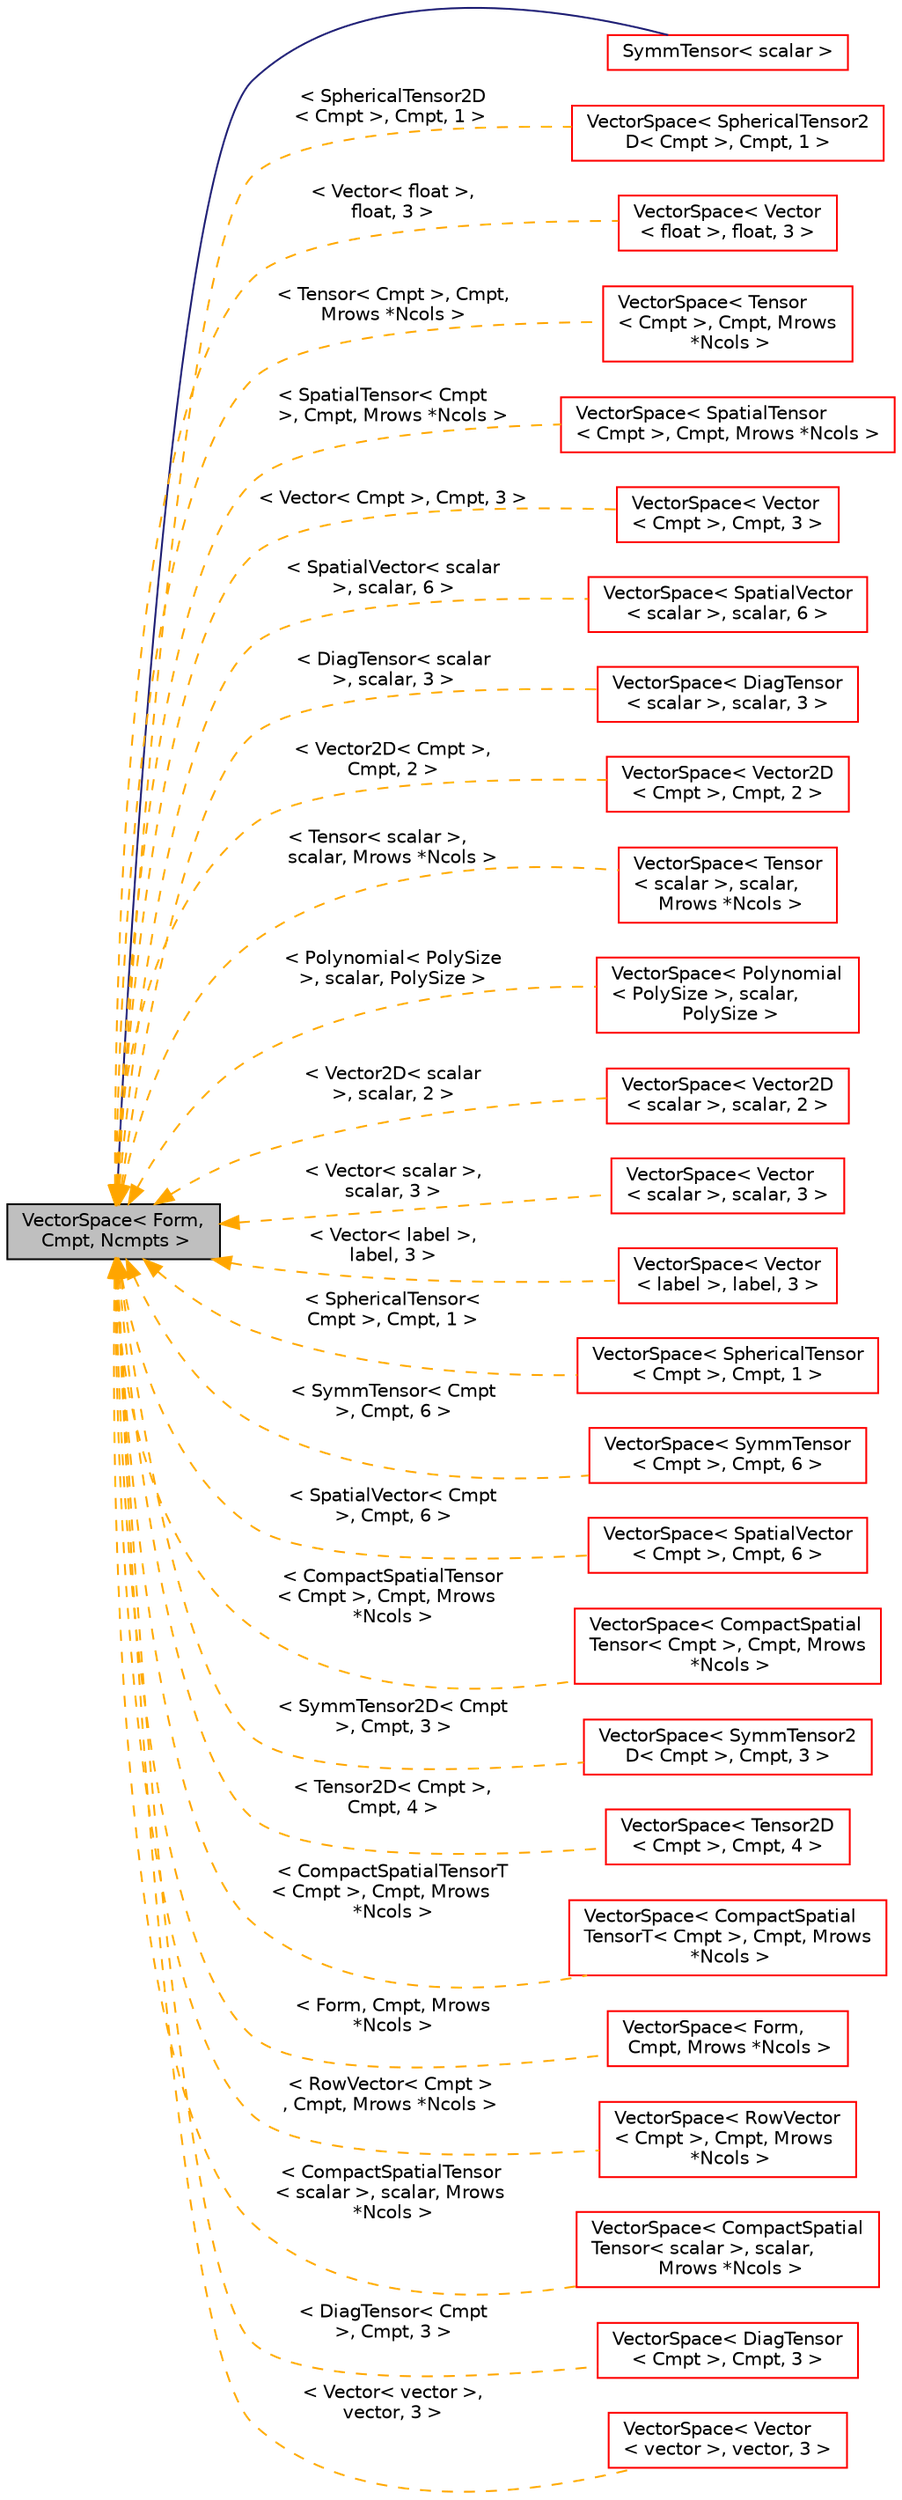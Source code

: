 digraph "VectorSpace&lt; Form, Cmpt, Ncmpts &gt;"
{
  bgcolor="transparent";
  edge [fontname="Helvetica",fontsize="10",labelfontname="Helvetica",labelfontsize="10"];
  node [fontname="Helvetica",fontsize="10",shape=record];
  rankdir="LR";
  Node1 [label="VectorSpace\< Form,\l Cmpt, Ncmpts \>",height=0.2,width=0.4,color="black", fillcolor="grey75", style="filled", fontcolor="black"];
  Node1 -> Node2 [dir="back",color="midnightblue",fontsize="10",style="solid",fontname="Helvetica"];
  Node2 [label="SymmTensor\< scalar \>",height=0.2,width=0.4,color="red",URL="$a02612.html"];
  Node1 -> Node3 [dir="back",color="orange",fontsize="10",style="dashed",label=" \< SphericalTensor2D\l\< Cmpt \>, Cmpt, 1 \>" ,fontname="Helvetica"];
  Node3 [label="VectorSpace\< SphericalTensor2\lD\< Cmpt \>, Cmpt, 1 \>",height=0.2,width=0.4,color="red",URL="$a02889.html"];
  Node1 -> Node4 [dir="back",color="orange",fontsize="10",style="dashed",label=" \< Vector\< float \>,\l float, 3 \>" ,fontname="Helvetica"];
  Node4 [label="VectorSpace\< Vector\l\< float \>, float, 3 \>",height=0.2,width=0.4,color="red",URL="$a02889.html"];
  Node1 -> Node5 [dir="back",color="orange",fontsize="10",style="dashed",label=" \< Tensor\< Cmpt \>, Cmpt,\l Mrows *Ncols \>" ,fontname="Helvetica"];
  Node5 [label="VectorSpace\< Tensor\l\< Cmpt \>, Cmpt, Mrows\l *Ncols \>",height=0.2,width=0.4,color="red",URL="$a02889.html"];
  Node1 -> Node6 [dir="back",color="orange",fontsize="10",style="dashed",label=" \< SpatialTensor\< Cmpt\l \>, Cmpt, Mrows *Ncols \>" ,fontname="Helvetica"];
  Node6 [label="VectorSpace\< SpatialTensor\l\< Cmpt \>, Cmpt, Mrows *Ncols \>",height=0.2,width=0.4,color="red",URL="$a02889.html"];
  Node1 -> Node7 [dir="back",color="orange",fontsize="10",style="dashed",label=" \< Vector\< Cmpt \>, Cmpt, 3 \>" ,fontname="Helvetica"];
  Node7 [label="VectorSpace\< Vector\l\< Cmpt \>, Cmpt, 3 \>",height=0.2,width=0.4,color="red",URL="$a02889.html"];
  Node1 -> Node8 [dir="back",color="orange",fontsize="10",style="dashed",label=" \< SpatialVector\< scalar\l \>, scalar, 6 \>" ,fontname="Helvetica"];
  Node8 [label="VectorSpace\< SpatialVector\l\< scalar \>, scalar, 6 \>",height=0.2,width=0.4,color="red",URL="$a02889.html"];
  Node1 -> Node9 [dir="back",color="orange",fontsize="10",style="dashed",label=" \< DiagTensor\< scalar\l \>, scalar, 3 \>" ,fontname="Helvetica"];
  Node9 [label="VectorSpace\< DiagTensor\l\< scalar \>, scalar, 3 \>",height=0.2,width=0.4,color="red",URL="$a02889.html"];
  Node1 -> Node10 [dir="back",color="orange",fontsize="10",style="dashed",label=" \< Vector2D\< Cmpt \>,\l Cmpt, 2 \>" ,fontname="Helvetica"];
  Node10 [label="VectorSpace\< Vector2D\l\< Cmpt \>, Cmpt, 2 \>",height=0.2,width=0.4,color="red",URL="$a02889.html"];
  Node1 -> Node11 [dir="back",color="orange",fontsize="10",style="dashed",label=" \< Tensor\< scalar \>,\l scalar, Mrows *Ncols \>" ,fontname="Helvetica"];
  Node11 [label="VectorSpace\< Tensor\l\< scalar \>, scalar,\l Mrows *Ncols \>",height=0.2,width=0.4,color="red",URL="$a02889.html"];
  Node1 -> Node12 [dir="back",color="orange",fontsize="10",style="dashed",label=" \< Polynomial\< PolySize\l \>, scalar, PolySize \>" ,fontname="Helvetica"];
  Node12 [label="VectorSpace\< Polynomial\l\< PolySize \>, scalar,\l PolySize \>",height=0.2,width=0.4,color="red",URL="$a02889.html"];
  Node1 -> Node13 [dir="back",color="orange",fontsize="10",style="dashed",label=" \< Vector2D\< scalar\l \>, scalar, 2 \>" ,fontname="Helvetica"];
  Node13 [label="VectorSpace\< Vector2D\l\< scalar \>, scalar, 2 \>",height=0.2,width=0.4,color="red",URL="$a02889.html"];
  Node1 -> Node14 [dir="back",color="orange",fontsize="10",style="dashed",label=" \< Vector\< scalar \>,\l scalar, 3 \>" ,fontname="Helvetica"];
  Node14 [label="VectorSpace\< Vector\l\< scalar \>, scalar, 3 \>",height=0.2,width=0.4,color="red",URL="$a02889.html"];
  Node1 -> Node15 [dir="back",color="orange",fontsize="10",style="dashed",label=" \< Vector\< label \>,\l label, 3 \>" ,fontname="Helvetica"];
  Node15 [label="VectorSpace\< Vector\l\< label \>, label, 3 \>",height=0.2,width=0.4,color="red",URL="$a02889.html"];
  Node1 -> Node16 [dir="back",color="orange",fontsize="10",style="dashed",label=" \< SphericalTensor\<\l Cmpt \>, Cmpt, 1 \>" ,fontname="Helvetica"];
  Node16 [label="VectorSpace\< SphericalTensor\l\< Cmpt \>, Cmpt, 1 \>",height=0.2,width=0.4,color="red",URL="$a02889.html"];
  Node1 -> Node17 [dir="back",color="orange",fontsize="10",style="dashed",label=" \< SymmTensor\< Cmpt\l \>, Cmpt, 6 \>" ,fontname="Helvetica"];
  Node17 [label="VectorSpace\< SymmTensor\l\< Cmpt \>, Cmpt, 6 \>",height=0.2,width=0.4,color="red",URL="$a02889.html"];
  Node1 -> Node18 [dir="back",color="orange",fontsize="10",style="dashed",label=" \< SpatialVector\< Cmpt\l \>, Cmpt, 6 \>" ,fontname="Helvetica"];
  Node18 [label="VectorSpace\< SpatialVector\l\< Cmpt \>, Cmpt, 6 \>",height=0.2,width=0.4,color="red",URL="$a02889.html"];
  Node1 -> Node19 [dir="back",color="orange",fontsize="10",style="dashed",label=" \< CompactSpatialTensor\l\< Cmpt \>, Cmpt, Mrows\l *Ncols \>" ,fontname="Helvetica"];
  Node19 [label="VectorSpace\< CompactSpatial\lTensor\< Cmpt \>, Cmpt, Mrows\l *Ncols \>",height=0.2,width=0.4,color="red",URL="$a02889.html"];
  Node1 -> Node20 [dir="back",color="orange",fontsize="10",style="dashed",label=" \< SymmTensor2D\< Cmpt\l \>, Cmpt, 3 \>" ,fontname="Helvetica"];
  Node20 [label="VectorSpace\< SymmTensor2\lD\< Cmpt \>, Cmpt, 3 \>",height=0.2,width=0.4,color="red",URL="$a02889.html"];
  Node1 -> Node21 [dir="back",color="orange",fontsize="10",style="dashed",label=" \< Tensor2D\< Cmpt \>,\l Cmpt, 4 \>" ,fontname="Helvetica"];
  Node21 [label="VectorSpace\< Tensor2D\l\< Cmpt \>, Cmpt, 4 \>",height=0.2,width=0.4,color="red",URL="$a02889.html"];
  Node1 -> Node22 [dir="back",color="orange",fontsize="10",style="dashed",label=" \< CompactSpatialTensorT\l\< Cmpt \>, Cmpt, Mrows\l *Ncols \>" ,fontname="Helvetica"];
  Node22 [label="VectorSpace\< CompactSpatial\lTensorT\< Cmpt \>, Cmpt, Mrows\l *Ncols \>",height=0.2,width=0.4,color="red",URL="$a02889.html"];
  Node1 -> Node23 [dir="back",color="orange",fontsize="10",style="dashed",label=" \< Form, Cmpt, Mrows\l *Ncols \>" ,fontname="Helvetica"];
  Node23 [label="VectorSpace\< Form,\l Cmpt, Mrows *Ncols \>",height=0.2,width=0.4,color="red",URL="$a02889.html"];
  Node1 -> Node24 [dir="back",color="orange",fontsize="10",style="dashed",label=" \< RowVector\< Cmpt \>\l, Cmpt, Mrows *Ncols \>" ,fontname="Helvetica"];
  Node24 [label="VectorSpace\< RowVector\l\< Cmpt \>, Cmpt, Mrows\l *Ncols \>",height=0.2,width=0.4,color="red",URL="$a02889.html"];
  Node1 -> Node25 [dir="back",color="orange",fontsize="10",style="dashed",label=" \< CompactSpatialTensor\l\< scalar \>, scalar, Mrows\l *Ncols \>" ,fontname="Helvetica"];
  Node25 [label="VectorSpace\< CompactSpatial\lTensor\< scalar \>, scalar,\l Mrows *Ncols \>",height=0.2,width=0.4,color="red",URL="$a02889.html"];
  Node1 -> Node26 [dir="back",color="orange",fontsize="10",style="dashed",label=" \< DiagTensor\< Cmpt\l \>, Cmpt, 3 \>" ,fontname="Helvetica"];
  Node26 [label="VectorSpace\< DiagTensor\l\< Cmpt \>, Cmpt, 3 \>",height=0.2,width=0.4,color="red",URL="$a02889.html"];
  Node1 -> Node27 [dir="back",color="orange",fontsize="10",style="dashed",label=" \< Vector\< vector \>,\l vector, 3 \>" ,fontname="Helvetica"];
  Node27 [label="VectorSpace\< Vector\l\< vector \>, vector, 3 \>",height=0.2,width=0.4,color="red",URL="$a02889.html"];
}
